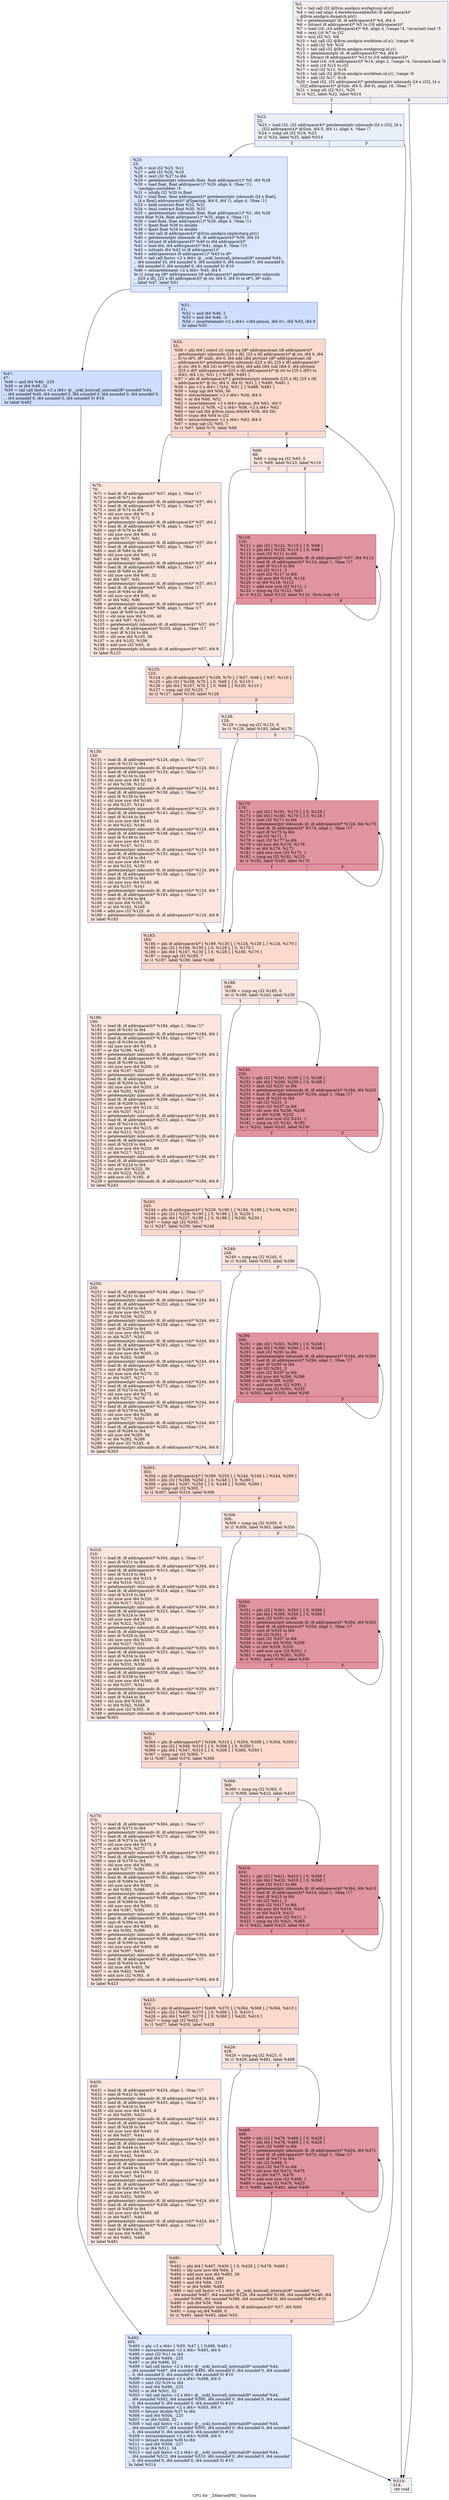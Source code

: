 digraph "CFG for '_Z6kernelPfS_' function" {
	label="CFG for '_Z6kernelPfS_' function";

	Node0x4de0d20 [shape=record,color="#3d50c3ff", style=filled, fillcolor="#e3d9d370",label="{%2:\l  %3 = tail call i32 @llvm.amdgcn.workgroup.id.x()\l  %4 = tail call align 4 dereferenceable(64) i8 addrspace(4)*\l... @llvm.amdgcn.dispatch.ptr()\l  %5 = getelementptr i8, i8 addrspace(4)* %4, i64 4\l  %6 = bitcast i8 addrspace(4)* %5 to i16 addrspace(4)*\l  %7 = load i16, i16 addrspace(4)* %6, align 4, !range !4, !invariant.load !5\l  %8 = zext i16 %7 to i32\l  %9 = mul i32 %3, %8\l  %10 = tail call i32 @llvm.amdgcn.workitem.id.x(), !range !6\l  %11 = add i32 %9, %10\l  %12 = tail call i32 @llvm.amdgcn.workgroup.id.y()\l  %13 = getelementptr i8, i8 addrspace(4)* %4, i64 6\l  %14 = bitcast i8 addrspace(4)* %13 to i16 addrspace(4)*\l  %15 = load i16, i16 addrspace(4)* %14, align 2, !range !4, !invariant.load !5\l  %16 = zext i16 %15 to i32\l  %17 = mul i32 %12, %16\l  %18 = tail call i32 @llvm.amdgcn.workitem.id.y(), !range !6\l  %19 = add i32 %17, %18\l  %20 = load i32, i32 addrspace(4)* getelementptr inbounds ([4 x i32], [4 x\l... i32] addrspace(4)* @Size, i64 0, i64 0), align 16, !tbaa !7\l  %21 = icmp ult i32 %11, %20\l  br i1 %21, label %22, label %514\l|{<s0>T|<s1>F}}"];
	Node0x4de0d20:s0 -> Node0x4de4310;
	Node0x4de0d20:s1 -> Node0x4de43a0;
	Node0x4de4310 [shape=record,color="#3d50c3ff", style=filled, fillcolor="#cedaeb70",label="{%22:\l22:                                               \l  %23 = load i32, i32 addrspace(4)* getelementptr inbounds ([4 x i32], [4 x\l... i32] addrspace(4)* @Size, i64 0, i64 1), align 4, !tbaa !7\l  %24 = icmp ult i32 %19, %23\l  br i1 %24, label %25, label %514\l|{<s0>T|<s1>F}}"];
	Node0x4de4310:s0 -> Node0x4de4c80;
	Node0x4de4310:s1 -> Node0x4de43a0;
	Node0x4de4c80 [shape=record,color="#3d50c3ff", style=filled, fillcolor="#b2ccfb70",label="{%25:\l25:                                               \l  %26 = mul i32 %23, %11\l  %27 = add i32 %26, %19\l  %28 = zext i32 %27 to i64\l  %29 = getelementptr inbounds float, float addrspace(1)* %0, i64 %28\l  %30 = load float, float addrspace(1)* %29, align 4, !tbaa !11,\l... !amdgpu.noclobber !5\l  %31 = uitofp i32 %20 to float\l  %32 = load float, float addrspace(4)* getelementptr inbounds ([4 x float],\l... [4 x float] addrspace(4)* @Spacing, i64 0, i64 1), align 4, !tbaa !11\l  %33 = fadd contract float %32, %31\l  %34 = fmul contract float %30, %33\l  %35 = getelementptr inbounds float, float addrspace(1)* %1, i64 %28\l  store float %34, float addrspace(1)* %35, align 4, !tbaa !11\l  %36 = load float, float addrspace(1)* %29, align 4, !tbaa !11\l  %37 = fpext float %36 to double\l  %38 = fpext float %34 to double\l  %39 = tail call i8 addrspace(4)* @llvm.amdgcn.implicitarg.ptr()\l  %40 = getelementptr inbounds i8, i8 addrspace(4)* %39, i64 24\l  %41 = bitcast i8 addrspace(4)* %40 to i64 addrspace(4)*\l  %42 = load i64, i64 addrspace(4)* %41, align 8, !tbaa !13\l  %43 = inttoptr i64 %42 to i8 addrspace(1)*\l  %44 = addrspacecast i8 addrspace(1)* %43 to i8*\l  %45 = tail call fastcc \<2 x i64\> @__ockl_hostcall_internal(i8* noundef %44,\l... i64 noundef 33, i64 noundef 0, i64 noundef 0, i64 noundef 0, i64 noundef 0,\l... i64 noundef 0, i64 noundef 0, i64 noundef 0) #10\l  %46 = extractelement \<2 x i64\> %45, i64 0\l  br i1 icmp eq (i8* addrspacecast (i8 addrspace(4)* getelementptr inbounds\l... ([25 x i8], [25 x i8] addrspace(4)* @.str, i64 0, i64 0) to i8*), i8* null),\l... label %47, label %51\l|{<s0>T|<s1>F}}"];
	Node0x4de4c80:s0 -> Node0x4de6c00;
	Node0x4de4c80:s1 -> Node0x4de73e0;
	Node0x4de6c00 [shape=record,color="#3d50c3ff", style=filled, fillcolor="#93b5fe70",label="{%47:\l47:                                               \l  %48 = and i64 %46, -225\l  %49 = or i64 %48, 32\l  %50 = tail call fastcc \<2 x i64\> @__ockl_hostcall_internal(i8* noundef %44,\l... i64 noundef %49, i64 noundef 0, i64 noundef 0, i64 noundef 0, i64 noundef 0,\l... i64 noundef 0, i64 noundef 0, i64 noundef 0) #10\l  br label %492\l}"];
	Node0x4de6c00 -> Node0x4de76c0;
	Node0x4de73e0 [shape=record,color="#3d50c3ff", style=filled, fillcolor="#93b5fe70",label="{%51:\l51:                                               \l  %52 = and i64 %46, 2\l  %53 = and i64 %46, -3\l  %54 = insertelement \<2 x i64\> \<i64 poison, i64 0\>, i64 %53, i64 0\l  br label %55\l}"];
	Node0x4de73e0 -> Node0x4de8260;
	Node0x4de8260 [shape=record,color="#3d50c3ff", style=filled, fillcolor="#f7ac8e70",label="{%55:\l55:                                               \l  %56 = phi i64 [ select (i1 icmp eq (i8* addrspacecast (i8 addrspace(4)*\l... getelementptr inbounds ([25 x i8], [25 x i8] addrspace(4)* @.str, i64 0, i64\l... 0) to i8*), i8* null), i64 0, i64 add (i64 ptrtoint (i8* addrspacecast (i8\l... addrspace(4)* getelementptr inbounds ([25 x i8], [25 x i8] addrspace(4)*\l... @.str, i64 0, i64 24) to i8*) to i64), i64 add (i64 sub (i64 0, i64 ptrtoint\l... ([25 x i8]* addrspacecast ([25 x i8] addrspace(4)* @.str to [25 x i8]*) to\l... i64)), i64 1))), %51 ], [ %489, %481 ]\l  %57 = phi i8 addrspace(4)* [ getelementptr inbounds ([25 x i8], [25 x i8]\l... addrspace(4)* @.str, i64 0, i64 0), %51 ], [ %490, %481 ]\l  %58 = phi \<2 x i64\> [ %54, %51 ], [ %488, %481 ]\l  %59 = icmp ugt i64 %56, 56\l  %60 = extractelement \<2 x i64\> %58, i64 0\l  %61 = or i64 %60, %52\l  %62 = insertelement \<2 x i64\> poison, i64 %61, i64 0\l  %63 = select i1 %59, \<2 x i64\> %58, \<2 x i64\> %62\l  %64 = tail call i64 @llvm.umin.i64(i64 %56, i64 56)\l  %65 = trunc i64 %64 to i32\l  %66 = extractelement \<2 x i64\> %63, i64 0\l  %67 = icmp ugt i32 %65, 7\l  br i1 %67, label %70, label %68\l|{<s0>T|<s1>F}}"];
	Node0x4de8260:s0 -> Node0x4de5b10;
	Node0x4de8260:s1 -> Node0x4de93c0;
	Node0x4de93c0 [shape=record,color="#3d50c3ff", style=filled, fillcolor="#f3c7b170",label="{%68:\l68:                                               \l  %69 = icmp eq i32 %65, 0\l  br i1 %69, label %123, label %110\l|{<s0>T|<s1>F}}"];
	Node0x4de93c0:s0 -> Node0x4de9590;
	Node0x4de93c0:s1 -> Node0x4de95e0;
	Node0x4de5b10 [shape=record,color="#3d50c3ff", style=filled, fillcolor="#f3c7b170",label="{%70:\l70:                                               \l  %71 = load i8, i8 addrspace(4)* %57, align 1, !tbaa !17\l  %72 = zext i8 %71 to i64\l  %73 = getelementptr inbounds i8, i8 addrspace(4)* %57, i64 1\l  %74 = load i8, i8 addrspace(4)* %73, align 1, !tbaa !17\l  %75 = zext i8 %74 to i64\l  %76 = shl nuw nsw i64 %75, 8\l  %77 = or i64 %76, %72\l  %78 = getelementptr inbounds i8, i8 addrspace(4)* %57, i64 2\l  %79 = load i8, i8 addrspace(4)* %78, align 1, !tbaa !17\l  %80 = zext i8 %79 to i64\l  %81 = shl nuw nsw i64 %80, 16\l  %82 = or i64 %77, %81\l  %83 = getelementptr inbounds i8, i8 addrspace(4)* %57, i64 3\l  %84 = load i8, i8 addrspace(4)* %83, align 1, !tbaa !17\l  %85 = zext i8 %84 to i64\l  %86 = shl nuw nsw i64 %85, 24\l  %87 = or i64 %82, %86\l  %88 = getelementptr inbounds i8, i8 addrspace(4)* %57, i64 4\l  %89 = load i8, i8 addrspace(4)* %88, align 1, !tbaa !17\l  %90 = zext i8 %89 to i64\l  %91 = shl nuw nsw i64 %90, 32\l  %92 = or i64 %87, %91\l  %93 = getelementptr inbounds i8, i8 addrspace(4)* %57, i64 5\l  %94 = load i8, i8 addrspace(4)* %93, align 1, !tbaa !17\l  %95 = zext i8 %94 to i64\l  %96 = shl nuw nsw i64 %95, 40\l  %97 = or i64 %92, %96\l  %98 = getelementptr inbounds i8, i8 addrspace(4)* %57, i64 6\l  %99 = load i8, i8 addrspace(4)* %98, align 1, !tbaa !17\l  %100 = zext i8 %99 to i64\l  %101 = shl nuw nsw i64 %100, 48\l  %102 = or i64 %97, %101\l  %103 = getelementptr inbounds i8, i8 addrspace(4)* %57, i64 7\l  %104 = load i8, i8 addrspace(4)* %103, align 1, !tbaa !17\l  %105 = zext i8 %104 to i64\l  %106 = shl nuw i64 %105, 56\l  %107 = or i64 %102, %106\l  %108 = add nsw i32 %65, -8\l  %109 = getelementptr inbounds i8, i8 addrspace(4)* %57, i64 8\l  br label %123\l}"];
	Node0x4de5b10 -> Node0x4de9590;
	Node0x4de95e0 [shape=record,color="#b70d28ff", style=filled, fillcolor="#b70d2870",label="{%110:\l110:                                              \l  %111 = phi i32 [ %121, %110 ], [ 0, %68 ]\l  %112 = phi i64 [ %120, %110 ], [ 0, %68 ]\l  %113 = zext i32 %111 to i64\l  %114 = getelementptr inbounds i8, i8 addrspace(4)* %57, i64 %113\l  %115 = load i8, i8 addrspace(4)* %114, align 1, !tbaa !17\l  %116 = zext i8 %115 to i64\l  %117 = shl i32 %111, 3\l  %118 = zext i32 %117 to i64\l  %119 = shl nuw i64 %116, %118\l  %120 = or i64 %119, %112\l  %121 = add nuw nsw i32 %111, 1\l  %122 = icmp eq i32 %121, %65\l  br i1 %122, label %123, label %110, !llvm.loop !18\l|{<s0>T|<s1>F}}"];
	Node0x4de95e0:s0 -> Node0x4de9590;
	Node0x4de95e0:s1 -> Node0x4de95e0;
	Node0x4de9590 [shape=record,color="#3d50c3ff", style=filled, fillcolor="#f7ac8e70",label="{%123:\l123:                                              \l  %124 = phi i8 addrspace(4)* [ %109, %70 ], [ %57, %68 ], [ %57, %110 ]\l  %125 = phi i32 [ %108, %70 ], [ 0, %68 ], [ 0, %110 ]\l  %126 = phi i64 [ %107, %70 ], [ 0, %68 ], [ %120, %110 ]\l  %127 = icmp ugt i32 %125, 7\l  br i1 %127, label %130, label %128\l|{<s0>T|<s1>F}}"];
	Node0x4de9590:s0 -> Node0x4dec090;
	Node0x4de9590:s1 -> Node0x4dec0e0;
	Node0x4dec0e0 [shape=record,color="#3d50c3ff", style=filled, fillcolor="#f3c7b170",label="{%128:\l128:                                              \l  %129 = icmp eq i32 %125, 0\l  br i1 %129, label %183, label %170\l|{<s0>T|<s1>F}}"];
	Node0x4dec0e0:s0 -> Node0x4de9040;
	Node0x4dec0e0:s1 -> Node0x4de9090;
	Node0x4dec090 [shape=record,color="#3d50c3ff", style=filled, fillcolor="#f3c7b170",label="{%130:\l130:                                              \l  %131 = load i8, i8 addrspace(4)* %124, align 1, !tbaa !17\l  %132 = zext i8 %131 to i64\l  %133 = getelementptr inbounds i8, i8 addrspace(4)* %124, i64 1\l  %134 = load i8, i8 addrspace(4)* %133, align 1, !tbaa !17\l  %135 = zext i8 %134 to i64\l  %136 = shl nuw nsw i64 %135, 8\l  %137 = or i64 %136, %132\l  %138 = getelementptr inbounds i8, i8 addrspace(4)* %124, i64 2\l  %139 = load i8, i8 addrspace(4)* %138, align 1, !tbaa !17\l  %140 = zext i8 %139 to i64\l  %141 = shl nuw nsw i64 %140, 16\l  %142 = or i64 %137, %141\l  %143 = getelementptr inbounds i8, i8 addrspace(4)* %124, i64 3\l  %144 = load i8, i8 addrspace(4)* %143, align 1, !tbaa !17\l  %145 = zext i8 %144 to i64\l  %146 = shl nuw nsw i64 %145, 24\l  %147 = or i64 %142, %146\l  %148 = getelementptr inbounds i8, i8 addrspace(4)* %124, i64 4\l  %149 = load i8, i8 addrspace(4)* %148, align 1, !tbaa !17\l  %150 = zext i8 %149 to i64\l  %151 = shl nuw nsw i64 %150, 32\l  %152 = or i64 %147, %151\l  %153 = getelementptr inbounds i8, i8 addrspace(4)* %124, i64 5\l  %154 = load i8, i8 addrspace(4)* %153, align 1, !tbaa !17\l  %155 = zext i8 %154 to i64\l  %156 = shl nuw nsw i64 %155, 40\l  %157 = or i64 %152, %156\l  %158 = getelementptr inbounds i8, i8 addrspace(4)* %124, i64 6\l  %159 = load i8, i8 addrspace(4)* %158, align 1, !tbaa !17\l  %160 = zext i8 %159 to i64\l  %161 = shl nuw nsw i64 %160, 48\l  %162 = or i64 %157, %161\l  %163 = getelementptr inbounds i8, i8 addrspace(4)* %124, i64 7\l  %164 = load i8, i8 addrspace(4)* %163, align 1, !tbaa !17\l  %165 = zext i8 %164 to i64\l  %166 = shl nuw i64 %165, 56\l  %167 = or i64 %162, %166\l  %168 = add nsw i32 %125, -8\l  %169 = getelementptr inbounds i8, i8 addrspace(4)* %124, i64 8\l  br label %183\l}"];
	Node0x4dec090 -> Node0x4de9040;
	Node0x4de9090 [shape=record,color="#b70d28ff", style=filled, fillcolor="#b70d2870",label="{%170:\l170:                                              \l  %171 = phi i32 [ %181, %170 ], [ 0, %128 ]\l  %172 = phi i64 [ %180, %170 ], [ 0, %128 ]\l  %173 = zext i32 %171 to i64\l  %174 = getelementptr inbounds i8, i8 addrspace(4)* %124, i64 %173\l  %175 = load i8, i8 addrspace(4)* %174, align 1, !tbaa !17\l  %176 = zext i8 %175 to i64\l  %177 = shl i32 %171, 3\l  %178 = zext i32 %177 to i64\l  %179 = shl nuw i64 %176, %178\l  %180 = or i64 %179, %172\l  %181 = add nuw nsw i32 %171, 1\l  %182 = icmp eq i32 %181, %125\l  br i1 %182, label %183, label %170\l|{<s0>T|<s1>F}}"];
	Node0x4de9090:s0 -> Node0x4de9040;
	Node0x4de9090:s1 -> Node0x4de9090;
	Node0x4de9040 [shape=record,color="#3d50c3ff", style=filled, fillcolor="#f7ac8e70",label="{%183:\l183:                                              \l  %184 = phi i8 addrspace(4)* [ %169, %130 ], [ %124, %128 ], [ %124, %170 ]\l  %185 = phi i32 [ %168, %130 ], [ 0, %128 ], [ 0, %170 ]\l  %186 = phi i64 [ %167, %130 ], [ 0, %128 ], [ %180, %170 ]\l  %187 = icmp ugt i32 %185, 7\l  br i1 %187, label %190, label %188\l|{<s0>T|<s1>F}}"];
	Node0x4de9040:s0 -> Node0x4dee7c0;
	Node0x4de9040:s1 -> Node0x4dee810;
	Node0x4dee810 [shape=record,color="#3d50c3ff", style=filled, fillcolor="#f3c7b170",label="{%188:\l188:                                              \l  %189 = icmp eq i32 %185, 0\l  br i1 %189, label %243, label %230\l|{<s0>T|<s1>F}}"];
	Node0x4dee810:s0 -> Node0x4dee9a0;
	Node0x4dee810:s1 -> Node0x4dee9f0;
	Node0x4dee7c0 [shape=record,color="#3d50c3ff", style=filled, fillcolor="#f3c7b170",label="{%190:\l190:                                              \l  %191 = load i8, i8 addrspace(4)* %184, align 1, !tbaa !17\l  %192 = zext i8 %191 to i64\l  %193 = getelementptr inbounds i8, i8 addrspace(4)* %184, i64 1\l  %194 = load i8, i8 addrspace(4)* %193, align 1, !tbaa !17\l  %195 = zext i8 %194 to i64\l  %196 = shl nuw nsw i64 %195, 8\l  %197 = or i64 %196, %192\l  %198 = getelementptr inbounds i8, i8 addrspace(4)* %184, i64 2\l  %199 = load i8, i8 addrspace(4)* %198, align 1, !tbaa !17\l  %200 = zext i8 %199 to i64\l  %201 = shl nuw nsw i64 %200, 16\l  %202 = or i64 %197, %201\l  %203 = getelementptr inbounds i8, i8 addrspace(4)* %184, i64 3\l  %204 = load i8, i8 addrspace(4)* %203, align 1, !tbaa !17\l  %205 = zext i8 %204 to i64\l  %206 = shl nuw nsw i64 %205, 24\l  %207 = or i64 %202, %206\l  %208 = getelementptr inbounds i8, i8 addrspace(4)* %184, i64 4\l  %209 = load i8, i8 addrspace(4)* %208, align 1, !tbaa !17\l  %210 = zext i8 %209 to i64\l  %211 = shl nuw nsw i64 %210, 32\l  %212 = or i64 %207, %211\l  %213 = getelementptr inbounds i8, i8 addrspace(4)* %184, i64 5\l  %214 = load i8, i8 addrspace(4)* %213, align 1, !tbaa !17\l  %215 = zext i8 %214 to i64\l  %216 = shl nuw nsw i64 %215, 40\l  %217 = or i64 %212, %216\l  %218 = getelementptr inbounds i8, i8 addrspace(4)* %184, i64 6\l  %219 = load i8, i8 addrspace(4)* %218, align 1, !tbaa !17\l  %220 = zext i8 %219 to i64\l  %221 = shl nuw nsw i64 %220, 48\l  %222 = or i64 %217, %221\l  %223 = getelementptr inbounds i8, i8 addrspace(4)* %184, i64 7\l  %224 = load i8, i8 addrspace(4)* %223, align 1, !tbaa !17\l  %225 = zext i8 %224 to i64\l  %226 = shl nuw i64 %225, 56\l  %227 = or i64 %222, %226\l  %228 = add nsw i32 %185, -8\l  %229 = getelementptr inbounds i8, i8 addrspace(4)* %184, i64 8\l  br label %243\l}"];
	Node0x4dee7c0 -> Node0x4dee9a0;
	Node0x4dee9f0 [shape=record,color="#b70d28ff", style=filled, fillcolor="#b70d2870",label="{%230:\l230:                                              \l  %231 = phi i32 [ %241, %230 ], [ 0, %188 ]\l  %232 = phi i64 [ %240, %230 ], [ 0, %188 ]\l  %233 = zext i32 %231 to i64\l  %234 = getelementptr inbounds i8, i8 addrspace(4)* %184, i64 %233\l  %235 = load i8, i8 addrspace(4)* %234, align 1, !tbaa !17\l  %236 = zext i8 %235 to i64\l  %237 = shl i32 %231, 3\l  %238 = zext i32 %237 to i64\l  %239 = shl nuw i64 %236, %238\l  %240 = or i64 %239, %232\l  %241 = add nuw nsw i32 %231, 1\l  %242 = icmp eq i32 %241, %185\l  br i1 %242, label %243, label %230\l|{<s0>T|<s1>F}}"];
	Node0x4dee9f0:s0 -> Node0x4dee9a0;
	Node0x4dee9f0:s1 -> Node0x4dee9f0;
	Node0x4dee9a0 [shape=record,color="#3d50c3ff", style=filled, fillcolor="#f7ac8e70",label="{%243:\l243:                                              \l  %244 = phi i8 addrspace(4)* [ %229, %190 ], [ %184, %188 ], [ %184, %230 ]\l  %245 = phi i32 [ %228, %190 ], [ 0, %188 ], [ 0, %230 ]\l  %246 = phi i64 [ %227, %190 ], [ 0, %188 ], [ %240, %230 ]\l  %247 = icmp ugt i32 %245, 7\l  br i1 %247, label %250, label %248\l|{<s0>T|<s1>F}}"];
	Node0x4dee9a0:s0 -> Node0x4df0a10;
	Node0x4dee9a0:s1 -> Node0x4df0a60;
	Node0x4df0a60 [shape=record,color="#3d50c3ff", style=filled, fillcolor="#f3c7b170",label="{%248:\l248:                                              \l  %249 = icmp eq i32 %245, 0\l  br i1 %249, label %303, label %290\l|{<s0>T|<s1>F}}"];
	Node0x4df0a60:s0 -> Node0x4df0bf0;
	Node0x4df0a60:s1 -> Node0x4df0c40;
	Node0x4df0a10 [shape=record,color="#3d50c3ff", style=filled, fillcolor="#f3c7b170",label="{%250:\l250:                                              \l  %251 = load i8, i8 addrspace(4)* %244, align 1, !tbaa !17\l  %252 = zext i8 %251 to i64\l  %253 = getelementptr inbounds i8, i8 addrspace(4)* %244, i64 1\l  %254 = load i8, i8 addrspace(4)* %253, align 1, !tbaa !17\l  %255 = zext i8 %254 to i64\l  %256 = shl nuw nsw i64 %255, 8\l  %257 = or i64 %256, %252\l  %258 = getelementptr inbounds i8, i8 addrspace(4)* %244, i64 2\l  %259 = load i8, i8 addrspace(4)* %258, align 1, !tbaa !17\l  %260 = zext i8 %259 to i64\l  %261 = shl nuw nsw i64 %260, 16\l  %262 = or i64 %257, %261\l  %263 = getelementptr inbounds i8, i8 addrspace(4)* %244, i64 3\l  %264 = load i8, i8 addrspace(4)* %263, align 1, !tbaa !17\l  %265 = zext i8 %264 to i64\l  %266 = shl nuw nsw i64 %265, 24\l  %267 = or i64 %262, %266\l  %268 = getelementptr inbounds i8, i8 addrspace(4)* %244, i64 4\l  %269 = load i8, i8 addrspace(4)* %268, align 1, !tbaa !17\l  %270 = zext i8 %269 to i64\l  %271 = shl nuw nsw i64 %270, 32\l  %272 = or i64 %267, %271\l  %273 = getelementptr inbounds i8, i8 addrspace(4)* %244, i64 5\l  %274 = load i8, i8 addrspace(4)* %273, align 1, !tbaa !17\l  %275 = zext i8 %274 to i64\l  %276 = shl nuw nsw i64 %275, 40\l  %277 = or i64 %272, %276\l  %278 = getelementptr inbounds i8, i8 addrspace(4)* %244, i64 6\l  %279 = load i8, i8 addrspace(4)* %278, align 1, !tbaa !17\l  %280 = zext i8 %279 to i64\l  %281 = shl nuw nsw i64 %280, 48\l  %282 = or i64 %277, %281\l  %283 = getelementptr inbounds i8, i8 addrspace(4)* %244, i64 7\l  %284 = load i8, i8 addrspace(4)* %283, align 1, !tbaa !17\l  %285 = zext i8 %284 to i64\l  %286 = shl nuw i64 %285, 56\l  %287 = or i64 %282, %286\l  %288 = add nsw i32 %245, -8\l  %289 = getelementptr inbounds i8, i8 addrspace(4)* %244, i64 8\l  br label %303\l}"];
	Node0x4df0a10 -> Node0x4df0bf0;
	Node0x4df0c40 [shape=record,color="#b70d28ff", style=filled, fillcolor="#b70d2870",label="{%290:\l290:                                              \l  %291 = phi i32 [ %301, %290 ], [ 0, %248 ]\l  %292 = phi i64 [ %300, %290 ], [ 0, %248 ]\l  %293 = zext i32 %291 to i64\l  %294 = getelementptr inbounds i8, i8 addrspace(4)* %244, i64 %293\l  %295 = load i8, i8 addrspace(4)* %294, align 1, !tbaa !17\l  %296 = zext i8 %295 to i64\l  %297 = shl i32 %291, 3\l  %298 = zext i32 %297 to i64\l  %299 = shl nuw i64 %296, %298\l  %300 = or i64 %299, %292\l  %301 = add nuw nsw i32 %291, 1\l  %302 = icmp eq i32 %301, %245\l  br i1 %302, label %303, label %290\l|{<s0>T|<s1>F}}"];
	Node0x4df0c40:s0 -> Node0x4df0bf0;
	Node0x4df0c40:s1 -> Node0x4df0c40;
	Node0x4df0bf0 [shape=record,color="#3d50c3ff", style=filled, fillcolor="#f7ac8e70",label="{%303:\l303:                                              \l  %304 = phi i8 addrspace(4)* [ %289, %250 ], [ %244, %248 ], [ %244, %290 ]\l  %305 = phi i32 [ %288, %250 ], [ 0, %248 ], [ 0, %290 ]\l  %306 = phi i64 [ %287, %250 ], [ 0, %248 ], [ %300, %290 ]\l  %307 = icmp ugt i32 %305, 7\l  br i1 %307, label %310, label %308\l|{<s0>T|<s1>F}}"];
	Node0x4df0bf0:s0 -> Node0x4de1670;
	Node0x4df0bf0:s1 -> Node0x4de16c0;
	Node0x4de16c0 [shape=record,color="#3d50c3ff", style=filled, fillcolor="#f3c7b170",label="{%308:\l308:                                              \l  %309 = icmp eq i32 %305, 0\l  br i1 %309, label %363, label %350\l|{<s0>T|<s1>F}}"];
	Node0x4de16c0:s0 -> Node0x4de1850;
	Node0x4de16c0:s1 -> Node0x4de18a0;
	Node0x4de1670 [shape=record,color="#3d50c3ff", style=filled, fillcolor="#f3c7b170",label="{%310:\l310:                                              \l  %311 = load i8, i8 addrspace(4)* %304, align 1, !tbaa !17\l  %312 = zext i8 %311 to i64\l  %313 = getelementptr inbounds i8, i8 addrspace(4)* %304, i64 1\l  %314 = load i8, i8 addrspace(4)* %313, align 1, !tbaa !17\l  %315 = zext i8 %314 to i64\l  %316 = shl nuw nsw i64 %315, 8\l  %317 = or i64 %316, %312\l  %318 = getelementptr inbounds i8, i8 addrspace(4)* %304, i64 2\l  %319 = load i8, i8 addrspace(4)* %318, align 1, !tbaa !17\l  %320 = zext i8 %319 to i64\l  %321 = shl nuw nsw i64 %320, 16\l  %322 = or i64 %317, %321\l  %323 = getelementptr inbounds i8, i8 addrspace(4)* %304, i64 3\l  %324 = load i8, i8 addrspace(4)* %323, align 1, !tbaa !17\l  %325 = zext i8 %324 to i64\l  %326 = shl nuw nsw i64 %325, 24\l  %327 = or i64 %322, %326\l  %328 = getelementptr inbounds i8, i8 addrspace(4)* %304, i64 4\l  %329 = load i8, i8 addrspace(4)* %328, align 1, !tbaa !17\l  %330 = zext i8 %329 to i64\l  %331 = shl nuw nsw i64 %330, 32\l  %332 = or i64 %327, %331\l  %333 = getelementptr inbounds i8, i8 addrspace(4)* %304, i64 5\l  %334 = load i8, i8 addrspace(4)* %333, align 1, !tbaa !17\l  %335 = zext i8 %334 to i64\l  %336 = shl nuw nsw i64 %335, 40\l  %337 = or i64 %332, %336\l  %338 = getelementptr inbounds i8, i8 addrspace(4)* %304, i64 6\l  %339 = load i8, i8 addrspace(4)* %338, align 1, !tbaa !17\l  %340 = zext i8 %339 to i64\l  %341 = shl nuw nsw i64 %340, 48\l  %342 = or i64 %337, %341\l  %343 = getelementptr inbounds i8, i8 addrspace(4)* %304, i64 7\l  %344 = load i8, i8 addrspace(4)* %343, align 1, !tbaa !17\l  %345 = zext i8 %344 to i64\l  %346 = shl nuw i64 %345, 56\l  %347 = or i64 %342, %346\l  %348 = add nsw i32 %305, -8\l  %349 = getelementptr inbounds i8, i8 addrspace(4)* %304, i64 8\l  br label %363\l}"];
	Node0x4de1670 -> Node0x4de1850;
	Node0x4de18a0 [shape=record,color="#b70d28ff", style=filled, fillcolor="#b70d2870",label="{%350:\l350:                                              \l  %351 = phi i32 [ %361, %350 ], [ 0, %308 ]\l  %352 = phi i64 [ %360, %350 ], [ 0, %308 ]\l  %353 = zext i32 %351 to i64\l  %354 = getelementptr inbounds i8, i8 addrspace(4)* %304, i64 %353\l  %355 = load i8, i8 addrspace(4)* %354, align 1, !tbaa !17\l  %356 = zext i8 %355 to i64\l  %357 = shl i32 %351, 3\l  %358 = zext i32 %357 to i64\l  %359 = shl nuw i64 %356, %358\l  %360 = or i64 %359, %352\l  %361 = add nuw nsw i32 %351, 1\l  %362 = icmp eq i32 %361, %305\l  br i1 %362, label %363, label %350\l|{<s0>T|<s1>F}}"];
	Node0x4de18a0:s0 -> Node0x4de1850;
	Node0x4de18a0:s1 -> Node0x4de18a0;
	Node0x4de1850 [shape=record,color="#3d50c3ff", style=filled, fillcolor="#f7ac8e70",label="{%363:\l363:                                              \l  %364 = phi i8 addrspace(4)* [ %349, %310 ], [ %304, %308 ], [ %304, %350 ]\l  %365 = phi i32 [ %348, %310 ], [ 0, %308 ], [ 0, %350 ]\l  %366 = phi i64 [ %347, %310 ], [ 0, %308 ], [ %360, %350 ]\l  %367 = icmp ugt i32 %365, 7\l  br i1 %367, label %370, label %368\l|{<s0>T|<s1>F}}"];
	Node0x4de1850:s0 -> Node0x4df6100;
	Node0x4de1850:s1 -> Node0x4df6150;
	Node0x4df6150 [shape=record,color="#3d50c3ff", style=filled, fillcolor="#f3c7b170",label="{%368:\l368:                                              \l  %369 = icmp eq i32 %365, 0\l  br i1 %369, label %423, label %410\l|{<s0>T|<s1>F}}"];
	Node0x4df6150:s0 -> Node0x4df62e0;
	Node0x4df6150:s1 -> Node0x4df6330;
	Node0x4df6100 [shape=record,color="#3d50c3ff", style=filled, fillcolor="#f3c7b170",label="{%370:\l370:                                              \l  %371 = load i8, i8 addrspace(4)* %364, align 1, !tbaa !17\l  %372 = zext i8 %371 to i64\l  %373 = getelementptr inbounds i8, i8 addrspace(4)* %364, i64 1\l  %374 = load i8, i8 addrspace(4)* %373, align 1, !tbaa !17\l  %375 = zext i8 %374 to i64\l  %376 = shl nuw nsw i64 %375, 8\l  %377 = or i64 %376, %372\l  %378 = getelementptr inbounds i8, i8 addrspace(4)* %364, i64 2\l  %379 = load i8, i8 addrspace(4)* %378, align 1, !tbaa !17\l  %380 = zext i8 %379 to i64\l  %381 = shl nuw nsw i64 %380, 16\l  %382 = or i64 %377, %381\l  %383 = getelementptr inbounds i8, i8 addrspace(4)* %364, i64 3\l  %384 = load i8, i8 addrspace(4)* %383, align 1, !tbaa !17\l  %385 = zext i8 %384 to i64\l  %386 = shl nuw nsw i64 %385, 24\l  %387 = or i64 %382, %386\l  %388 = getelementptr inbounds i8, i8 addrspace(4)* %364, i64 4\l  %389 = load i8, i8 addrspace(4)* %388, align 1, !tbaa !17\l  %390 = zext i8 %389 to i64\l  %391 = shl nuw nsw i64 %390, 32\l  %392 = or i64 %387, %391\l  %393 = getelementptr inbounds i8, i8 addrspace(4)* %364, i64 5\l  %394 = load i8, i8 addrspace(4)* %393, align 1, !tbaa !17\l  %395 = zext i8 %394 to i64\l  %396 = shl nuw nsw i64 %395, 40\l  %397 = or i64 %392, %396\l  %398 = getelementptr inbounds i8, i8 addrspace(4)* %364, i64 6\l  %399 = load i8, i8 addrspace(4)* %398, align 1, !tbaa !17\l  %400 = zext i8 %399 to i64\l  %401 = shl nuw nsw i64 %400, 48\l  %402 = or i64 %397, %401\l  %403 = getelementptr inbounds i8, i8 addrspace(4)* %364, i64 7\l  %404 = load i8, i8 addrspace(4)* %403, align 1, !tbaa !17\l  %405 = zext i8 %404 to i64\l  %406 = shl nuw i64 %405, 56\l  %407 = or i64 %402, %406\l  %408 = add nsw i32 %365, -8\l  %409 = getelementptr inbounds i8, i8 addrspace(4)* %364, i64 8\l  br label %423\l}"];
	Node0x4df6100 -> Node0x4df62e0;
	Node0x4df6330 [shape=record,color="#b70d28ff", style=filled, fillcolor="#b70d2870",label="{%410:\l410:                                              \l  %411 = phi i32 [ %421, %410 ], [ 0, %368 ]\l  %412 = phi i64 [ %420, %410 ], [ 0, %368 ]\l  %413 = zext i32 %411 to i64\l  %414 = getelementptr inbounds i8, i8 addrspace(4)* %364, i64 %413\l  %415 = load i8, i8 addrspace(4)* %414, align 1, !tbaa !17\l  %416 = zext i8 %415 to i64\l  %417 = shl i32 %411, 3\l  %418 = zext i32 %417 to i64\l  %419 = shl nuw i64 %416, %418\l  %420 = or i64 %419, %412\l  %421 = add nuw nsw i32 %411, 1\l  %422 = icmp eq i32 %421, %365\l  br i1 %422, label %423, label %410\l|{<s0>T|<s1>F}}"];
	Node0x4df6330:s0 -> Node0x4df62e0;
	Node0x4df6330:s1 -> Node0x4df6330;
	Node0x4df62e0 [shape=record,color="#3d50c3ff", style=filled, fillcolor="#f7ac8e70",label="{%423:\l423:                                              \l  %424 = phi i8 addrspace(4)* [ %409, %370 ], [ %364, %368 ], [ %364, %410 ]\l  %425 = phi i32 [ %408, %370 ], [ 0, %368 ], [ 0, %410 ]\l  %426 = phi i64 [ %407, %370 ], [ 0, %368 ], [ %420, %410 ]\l  %427 = icmp ugt i32 %425, 7\l  br i1 %427, label %430, label %428\l|{<s0>T|<s1>F}}"];
	Node0x4df62e0:s0 -> Node0x4df8960;
	Node0x4df62e0:s1 -> Node0x4df89b0;
	Node0x4df89b0 [shape=record,color="#3d50c3ff", style=filled, fillcolor="#f3c7b170",label="{%428:\l428:                                              \l  %429 = icmp eq i32 %425, 0\l  br i1 %429, label %481, label %468\l|{<s0>T|<s1>F}}"];
	Node0x4df89b0:s0 -> Node0x4de86a0;
	Node0x4df89b0:s1 -> Node0x4df8b40;
	Node0x4df8960 [shape=record,color="#3d50c3ff", style=filled, fillcolor="#f3c7b170",label="{%430:\l430:                                              \l  %431 = load i8, i8 addrspace(4)* %424, align 1, !tbaa !17\l  %432 = zext i8 %431 to i64\l  %433 = getelementptr inbounds i8, i8 addrspace(4)* %424, i64 1\l  %434 = load i8, i8 addrspace(4)* %433, align 1, !tbaa !17\l  %435 = zext i8 %434 to i64\l  %436 = shl nuw nsw i64 %435, 8\l  %437 = or i64 %436, %432\l  %438 = getelementptr inbounds i8, i8 addrspace(4)* %424, i64 2\l  %439 = load i8, i8 addrspace(4)* %438, align 1, !tbaa !17\l  %440 = zext i8 %439 to i64\l  %441 = shl nuw nsw i64 %440, 16\l  %442 = or i64 %437, %441\l  %443 = getelementptr inbounds i8, i8 addrspace(4)* %424, i64 3\l  %444 = load i8, i8 addrspace(4)* %443, align 1, !tbaa !17\l  %445 = zext i8 %444 to i64\l  %446 = shl nuw nsw i64 %445, 24\l  %447 = or i64 %442, %446\l  %448 = getelementptr inbounds i8, i8 addrspace(4)* %424, i64 4\l  %449 = load i8, i8 addrspace(4)* %448, align 1, !tbaa !17\l  %450 = zext i8 %449 to i64\l  %451 = shl nuw nsw i64 %450, 32\l  %452 = or i64 %447, %451\l  %453 = getelementptr inbounds i8, i8 addrspace(4)* %424, i64 5\l  %454 = load i8, i8 addrspace(4)* %453, align 1, !tbaa !17\l  %455 = zext i8 %454 to i64\l  %456 = shl nuw nsw i64 %455, 40\l  %457 = or i64 %452, %456\l  %458 = getelementptr inbounds i8, i8 addrspace(4)* %424, i64 6\l  %459 = load i8, i8 addrspace(4)* %458, align 1, !tbaa !17\l  %460 = zext i8 %459 to i64\l  %461 = shl nuw nsw i64 %460, 48\l  %462 = or i64 %457, %461\l  %463 = getelementptr inbounds i8, i8 addrspace(4)* %424, i64 7\l  %464 = load i8, i8 addrspace(4)* %463, align 1, !tbaa !17\l  %465 = zext i8 %464 to i64\l  %466 = shl nuw i64 %465, 56\l  %467 = or i64 %462, %466\l  br label %481\l}"];
	Node0x4df8960 -> Node0x4de86a0;
	Node0x4df8b40 [shape=record,color="#b70d28ff", style=filled, fillcolor="#b70d2870",label="{%468:\l468:                                              \l  %469 = phi i32 [ %479, %468 ], [ 0, %428 ]\l  %470 = phi i64 [ %478, %468 ], [ 0, %428 ]\l  %471 = zext i32 %469 to i64\l  %472 = getelementptr inbounds i8, i8 addrspace(4)* %424, i64 %471\l  %473 = load i8, i8 addrspace(4)* %472, align 1, !tbaa !17\l  %474 = zext i8 %473 to i64\l  %475 = shl i32 %469, 3\l  %476 = zext i32 %475 to i64\l  %477 = shl nuw i64 %474, %476\l  %478 = or i64 %477, %470\l  %479 = add nuw nsw i32 %469, 1\l  %480 = icmp eq i32 %479, %425\l  br i1 %480, label %481, label %468\l|{<s0>T|<s1>F}}"];
	Node0x4df8b40:s0 -> Node0x4de86a0;
	Node0x4df8b40:s1 -> Node0x4df8b40;
	Node0x4de86a0 [shape=record,color="#3d50c3ff", style=filled, fillcolor="#f7ac8e70",label="{%481:\l481:                                              \l  %482 = phi i64 [ %467, %430 ], [ 0, %428 ], [ %478, %468 ]\l  %483 = shl nuw nsw i64 %64, 2\l  %484 = add nuw nsw i64 %483, 28\l  %485 = and i64 %484, 480\l  %486 = and i64 %66, -225\l  %487 = or i64 %486, %485\l  %488 = tail call fastcc \<2 x i64\> @__ockl_hostcall_internal(i8* noundef %44,\l... i64 noundef %487, i64 noundef %126, i64 noundef %186, i64 noundef %246, i64\l... noundef %306, i64 noundef %366, i64 noundef %426, i64 noundef %482) #10\l  %489 = sub i64 %56, %64\l  %490 = getelementptr inbounds i8, i8 addrspace(4)* %57, i64 %64\l  %491 = icmp eq i64 %489, 0\l  br i1 %491, label %492, label %55\l|{<s0>T|<s1>F}}"];
	Node0x4de86a0:s0 -> Node0x4de76c0;
	Node0x4de86a0:s1 -> Node0x4de8260;
	Node0x4de76c0 [shape=record,color="#3d50c3ff", style=filled, fillcolor="#b2ccfb70",label="{%492:\l492:                                              \l  %493 = phi \<2 x i64\> [ %50, %47 ], [ %488, %481 ]\l  %494 = extractelement \<2 x i64\> %493, i64 0\l  %495 = zext i32 %11 to i64\l  %496 = and i64 %494, -225\l  %497 = or i64 %496, 32\l  %498 = tail call fastcc \<2 x i64\> @__ockl_hostcall_internal(i8* noundef %44,\l... i64 noundef %497, i64 noundef %495, i64 noundef 0, i64 noundef 0, i64 noundef\l... 0, i64 noundef 0, i64 noundef 0, i64 noundef 0) #10\l  %499 = extractelement \<2 x i64\> %498, i64 0\l  %500 = zext i32 %19 to i64\l  %501 = and i64 %499, -225\l  %502 = or i64 %501, 32\l  %503 = tail call fastcc \<2 x i64\> @__ockl_hostcall_internal(i8* noundef %44,\l... i64 noundef %502, i64 noundef %500, i64 noundef 0, i64 noundef 0, i64 noundef\l... 0, i64 noundef 0, i64 noundef 0, i64 noundef 0) #10\l  %504 = extractelement \<2 x i64\> %503, i64 0\l  %505 = bitcast double %37 to i64\l  %506 = and i64 %504, -225\l  %507 = or i64 %506, 32\l  %508 = tail call fastcc \<2 x i64\> @__ockl_hostcall_internal(i8* noundef %44,\l... i64 noundef %507, i64 noundef %505, i64 noundef 0, i64 noundef 0, i64 noundef\l... 0, i64 noundef 0, i64 noundef 0, i64 noundef 0) #10\l  %509 = extractelement \<2 x i64\> %508, i64 0\l  %510 = bitcast double %38 to i64\l  %511 = and i64 %509, -227\l  %512 = or i64 %511, 34\l  %513 = tail call fastcc \<2 x i64\> @__ockl_hostcall_internal(i8* noundef %44,\l... i64 noundef %512, i64 noundef %510, i64 noundef 0, i64 noundef 0, i64 noundef\l... 0, i64 noundef 0, i64 noundef 0, i64 noundef 0) #10\l  br label %514\l}"];
	Node0x4de76c0 -> Node0x4de43a0;
	Node0x4de43a0 [shape=record,color="#3d50c3ff", style=filled, fillcolor="#e3d9d370",label="{%514:\l514:                                              \l  ret void\l}"];
}
